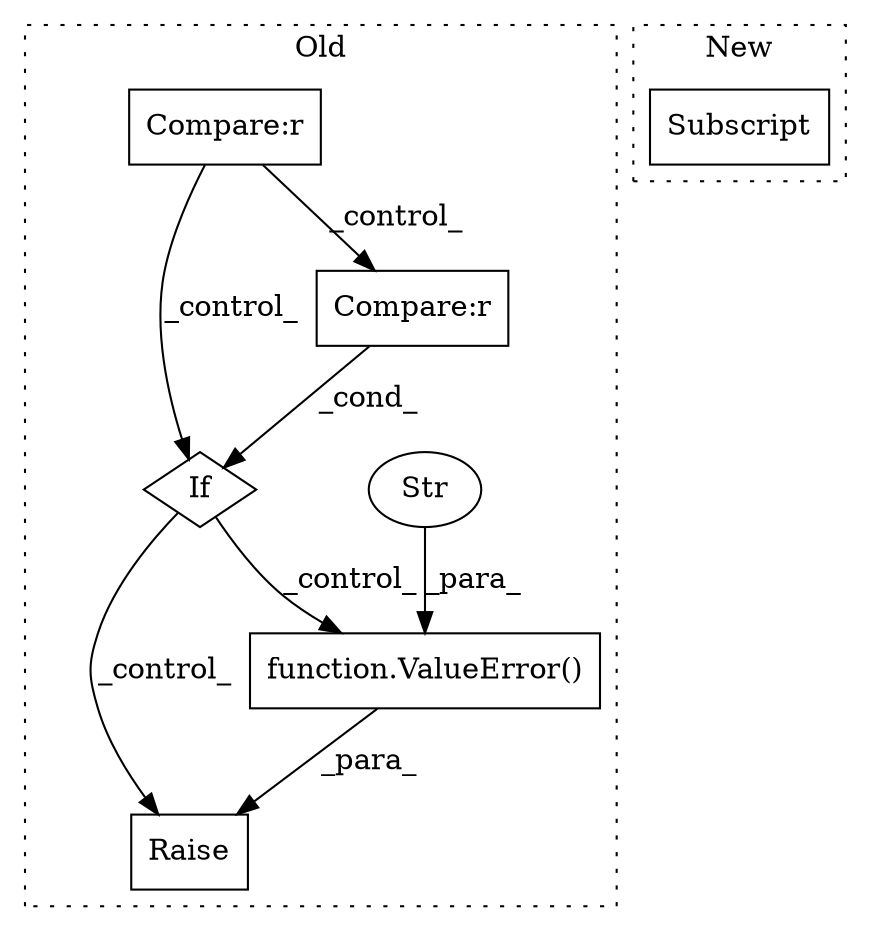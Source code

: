 digraph G {
subgraph cluster0 {
1 [label="function.ValueError()" a="75" s="4655,4733" l="11,1" shape="box"];
3 [label="Raise" a="91" s="4649" l="6" shape="box"];
4 [label="Str" a="66" s="4666" l="67" shape="ellipse"];
5 [label="If" a="96" s="4534,4566" l="0,14" shape="diamond"];
6 [label="Compare:r" a="40" s="4329" l="32" shape="box"];
7 [label="Compare:r" a="40" s="4534" l="32" shape="box"];
label = "Old";
style="dotted";
}
subgraph cluster1 {
2 [label="Subscript" a="63" s="5283,0" l="48,0" shape="box"];
label = "New";
style="dotted";
}
1 -> 3 [label="_para_"];
4 -> 1 [label="_para_"];
5 -> 3 [label="_control_"];
5 -> 1 [label="_control_"];
6 -> 7 [label="_control_"];
6 -> 5 [label="_control_"];
7 -> 5 [label="_cond_"];
}